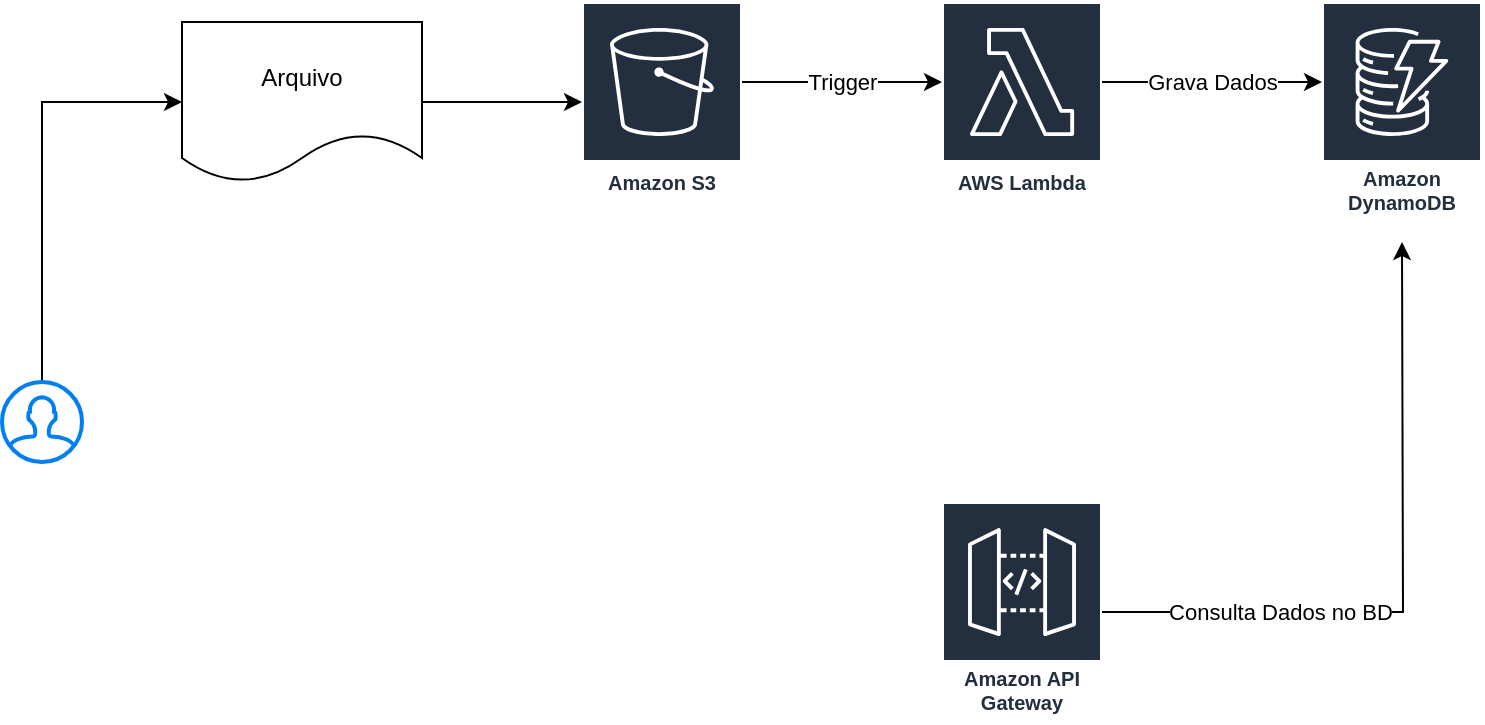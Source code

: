 <mxfile version="28.2.3">
  <diagram name="Página-1" id="DL9Q7nagGWAh32Ti9wrY">
    <mxGraphModel dx="1069" dy="484" grid="1" gridSize="10" guides="1" tooltips="1" connect="1" arrows="1" fold="1" page="1" pageScale="1" pageWidth="827" pageHeight="1169" math="0" shadow="0">
      <root>
        <mxCell id="0" />
        <mxCell id="1" parent="0" />
        <mxCell id="6Z_BGIu5p7brLWX2e_VA-14" style="edgeStyle=none;rounded=0;orthogonalLoop=1;jettySize=auto;html=1;entryX=0;entryY=0.5;entryDx=0;entryDy=0;" edge="1" parent="1" source="6Z_BGIu5p7brLWX2e_VA-1" target="6Z_BGIu5p7brLWX2e_VA-2">
          <mxGeometry relative="1" as="geometry">
            <mxPoint x="140" y="140" as="targetPoint" />
            <Array as="points">
              <mxPoint x="80" y="140" />
            </Array>
          </mxGeometry>
        </mxCell>
        <mxCell id="6Z_BGIu5p7brLWX2e_VA-1" value="" style="html=1;verticalLabelPosition=bottom;align=center;labelBackgroundColor=#ffffff;verticalAlign=top;strokeWidth=2;strokeColor=#0080F0;shadow=0;dashed=0;shape=mxgraph.ios7.icons.user;" vertex="1" parent="1">
          <mxGeometry x="60" y="280" width="40" height="40" as="geometry" />
        </mxCell>
        <mxCell id="6Z_BGIu5p7brLWX2e_VA-11" style="edgeStyle=orthogonalEdgeStyle;rounded=0;orthogonalLoop=1;jettySize=auto;html=1;" edge="1" parent="1" source="6Z_BGIu5p7brLWX2e_VA-2">
          <mxGeometry relative="1" as="geometry">
            <mxPoint x="350" y="140" as="targetPoint" />
          </mxGeometry>
        </mxCell>
        <mxCell id="6Z_BGIu5p7brLWX2e_VA-2" value="Arquivo" style="shape=document;whiteSpace=wrap;html=1;boundedLbl=1;" vertex="1" parent="1">
          <mxGeometry x="150" y="100" width="120" height="80" as="geometry" />
        </mxCell>
        <mxCell id="6Z_BGIu5p7brLWX2e_VA-10" value="Trigger" style="edgeStyle=orthogonalEdgeStyle;rounded=0;orthogonalLoop=1;jettySize=auto;html=1;" edge="1" parent="1" source="6Z_BGIu5p7brLWX2e_VA-3" target="6Z_BGIu5p7brLWX2e_VA-4">
          <mxGeometry relative="1" as="geometry">
            <Array as="points">
              <mxPoint x="480" y="130" />
              <mxPoint x="480" y="130" />
            </Array>
          </mxGeometry>
        </mxCell>
        <mxCell id="6Z_BGIu5p7brLWX2e_VA-3" value="Amazon S3" style="sketch=0;outlineConnect=0;fontColor=#232F3E;gradientColor=none;strokeColor=#ffffff;fillColor=#232F3E;dashed=0;verticalLabelPosition=middle;verticalAlign=bottom;align=center;html=1;whiteSpace=wrap;fontSize=10;fontStyle=1;spacing=3;shape=mxgraph.aws4.productIcon;prIcon=mxgraph.aws4.s3;" vertex="1" parent="1">
          <mxGeometry x="350" y="90" width="80" height="100" as="geometry" />
        </mxCell>
        <mxCell id="6Z_BGIu5p7brLWX2e_VA-9" value="Grava Dados" style="edgeStyle=orthogonalEdgeStyle;rounded=0;orthogonalLoop=1;jettySize=auto;html=1;" edge="1" parent="1" source="6Z_BGIu5p7brLWX2e_VA-4" target="6Z_BGIu5p7brLWX2e_VA-5">
          <mxGeometry relative="1" as="geometry">
            <mxPoint x="710" y="150" as="targetPoint" />
            <Array as="points">
              <mxPoint x="670" y="130" />
              <mxPoint x="670" y="130" />
            </Array>
          </mxGeometry>
        </mxCell>
        <mxCell id="6Z_BGIu5p7brLWX2e_VA-4" value="AWS Lambda" style="sketch=0;outlineConnect=0;fontColor=#232F3E;gradientColor=none;strokeColor=#ffffff;fillColor=#232F3E;dashed=0;verticalLabelPosition=middle;verticalAlign=bottom;align=center;html=1;whiteSpace=wrap;fontSize=10;fontStyle=1;spacing=3;shape=mxgraph.aws4.productIcon;prIcon=mxgraph.aws4.lambda;" vertex="1" parent="1">
          <mxGeometry x="530" y="90" width="80" height="100" as="geometry" />
        </mxCell>
        <mxCell id="6Z_BGIu5p7brLWX2e_VA-5" value="Amazon DynamoDB" style="sketch=0;outlineConnect=0;fontColor=#232F3E;gradientColor=none;strokeColor=#ffffff;fillColor=#232F3E;dashed=0;verticalLabelPosition=middle;verticalAlign=bottom;align=center;html=1;whiteSpace=wrap;fontSize=10;fontStyle=1;spacing=3;shape=mxgraph.aws4.productIcon;prIcon=mxgraph.aws4.dynamodb;" vertex="1" parent="1">
          <mxGeometry x="720" y="90" width="80" height="110" as="geometry" />
        </mxCell>
        <mxCell id="6Z_BGIu5p7brLWX2e_VA-7" style="edgeStyle=orthogonalEdgeStyle;rounded=0;orthogonalLoop=1;jettySize=auto;html=1;" edge="1" parent="1" source="6Z_BGIu5p7brLWX2e_VA-6">
          <mxGeometry relative="1" as="geometry">
            <mxPoint x="760" y="210" as="targetPoint" />
          </mxGeometry>
        </mxCell>
        <mxCell id="6Z_BGIu5p7brLWX2e_VA-8" value="Consulta Dados no BD" style="edgeLabel;html=1;align=center;verticalAlign=middle;resizable=0;points=[];" vertex="1" connectable="0" parent="6Z_BGIu5p7brLWX2e_VA-7">
          <mxGeometry x="-0.469" relative="1" as="geometry">
            <mxPoint as="offset" />
          </mxGeometry>
        </mxCell>
        <mxCell id="6Z_BGIu5p7brLWX2e_VA-6" value="Amazon API Gateway" style="sketch=0;outlineConnect=0;fontColor=#232F3E;gradientColor=none;strokeColor=#ffffff;fillColor=#232F3E;dashed=0;verticalLabelPosition=middle;verticalAlign=bottom;align=center;html=1;whiteSpace=wrap;fontSize=10;fontStyle=1;spacing=3;shape=mxgraph.aws4.productIcon;prIcon=mxgraph.aws4.api_gateway;" vertex="1" parent="1">
          <mxGeometry x="530" y="340" width="80" height="110" as="geometry" />
        </mxCell>
      </root>
    </mxGraphModel>
  </diagram>
</mxfile>
